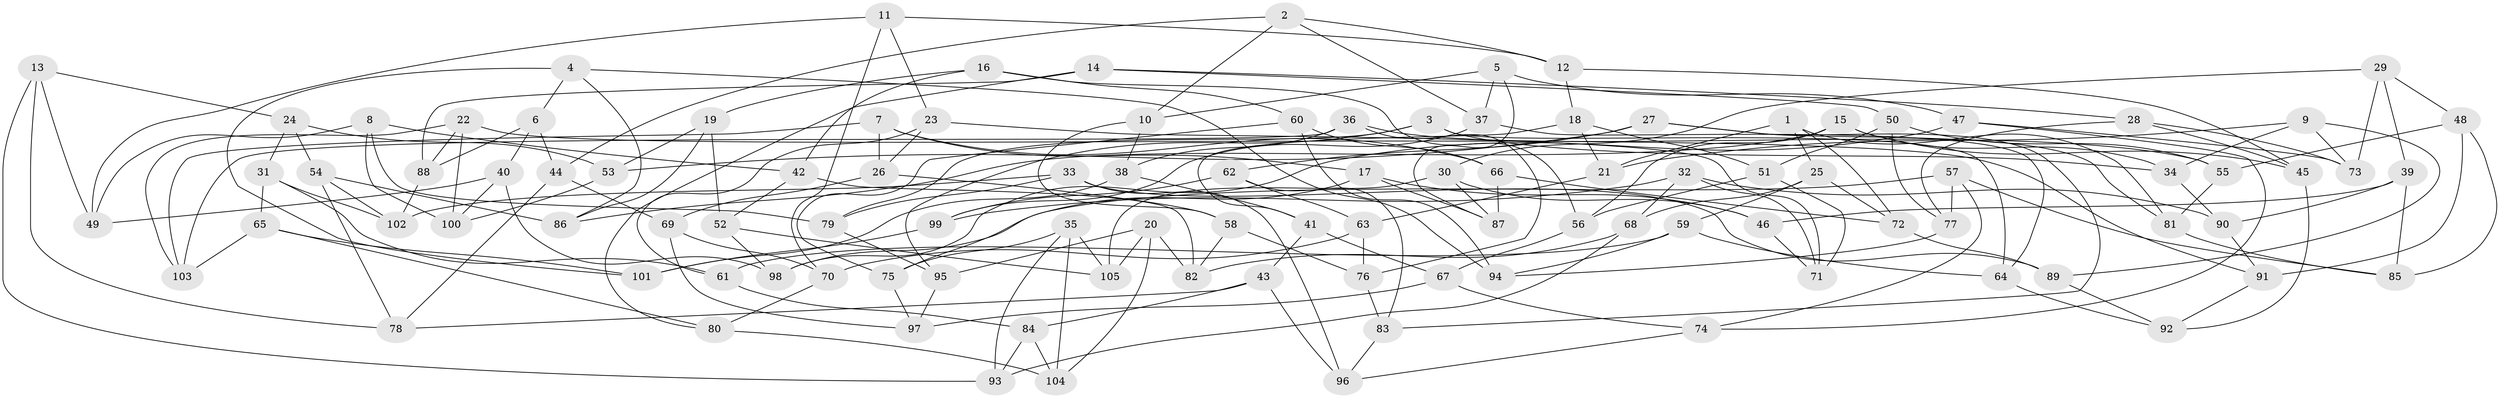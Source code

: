 // coarse degree distribution, {5: 0.08196721311475409, 6: 0.639344262295082, 4: 0.26229508196721313, 3: 0.01639344262295082}
// Generated by graph-tools (version 1.1) at 2025/24/03/03/25 07:24:26]
// undirected, 105 vertices, 210 edges
graph export_dot {
graph [start="1"]
  node [color=gray90,style=filled];
  1;
  2;
  3;
  4;
  5;
  6;
  7;
  8;
  9;
  10;
  11;
  12;
  13;
  14;
  15;
  16;
  17;
  18;
  19;
  20;
  21;
  22;
  23;
  24;
  25;
  26;
  27;
  28;
  29;
  30;
  31;
  32;
  33;
  34;
  35;
  36;
  37;
  38;
  39;
  40;
  41;
  42;
  43;
  44;
  45;
  46;
  47;
  48;
  49;
  50;
  51;
  52;
  53;
  54;
  55;
  56;
  57;
  58;
  59;
  60;
  61;
  62;
  63;
  64;
  65;
  66;
  67;
  68;
  69;
  70;
  71;
  72;
  73;
  74;
  75;
  76;
  77;
  78;
  79;
  80;
  81;
  82;
  83;
  84;
  85;
  86;
  87;
  88;
  89;
  90;
  91;
  92;
  93;
  94;
  95;
  96;
  97;
  98;
  99;
  100;
  101;
  102;
  103;
  104;
  105;
  1 -- 72;
  1 -- 81;
  1 -- 25;
  1 -- 21;
  2 -- 44;
  2 -- 37;
  2 -- 10;
  2 -- 12;
  3 -- 64;
  3 -- 34;
  3 -- 79;
  3 -- 95;
  4 -- 101;
  4 -- 94;
  4 -- 6;
  4 -- 86;
  5 -- 10;
  5 -- 47;
  5 -- 87;
  5 -- 37;
  6 -- 88;
  6 -- 40;
  6 -- 44;
  7 -- 17;
  7 -- 26;
  7 -- 103;
  7 -- 66;
  8 -- 42;
  8 -- 49;
  8 -- 79;
  8 -- 100;
  9 -- 34;
  9 -- 73;
  9 -- 89;
  9 -- 21;
  10 -- 58;
  10 -- 38;
  11 -- 12;
  11 -- 49;
  11 -- 70;
  11 -- 23;
  12 -- 18;
  12 -- 45;
  13 -- 49;
  13 -- 93;
  13 -- 78;
  13 -- 24;
  14 -- 28;
  14 -- 88;
  14 -- 50;
  14 -- 80;
  15 -- 56;
  15 -- 86;
  15 -- 45;
  15 -- 34;
  16 -- 56;
  16 -- 60;
  16 -- 19;
  16 -- 42;
  17 -- 46;
  17 -- 87;
  17 -- 75;
  18 -- 51;
  18 -- 21;
  18 -- 41;
  19 -- 52;
  19 -- 86;
  19 -- 53;
  20 -- 105;
  20 -- 104;
  20 -- 82;
  20 -- 95;
  21 -- 63;
  22 -- 100;
  22 -- 88;
  22 -- 91;
  22 -- 103;
  23 -- 71;
  23 -- 26;
  23 -- 61;
  24 -- 53;
  24 -- 54;
  24 -- 31;
  25 -- 68;
  25 -- 72;
  25 -- 59;
  26 -- 58;
  26 -- 69;
  27 -- 81;
  27 -- 53;
  27 -- 62;
  27 -- 83;
  28 -- 73;
  28 -- 45;
  28 -- 77;
  29 -- 39;
  29 -- 30;
  29 -- 48;
  29 -- 73;
  30 -- 105;
  30 -- 46;
  30 -- 87;
  31 -- 102;
  31 -- 61;
  31 -- 65;
  32 -- 71;
  32 -- 90;
  32 -- 99;
  32 -- 68;
  33 -- 96;
  33 -- 79;
  33 -- 102;
  33 -- 89;
  34 -- 90;
  35 -- 93;
  35 -- 105;
  35 -- 75;
  35 -- 104;
  36 -- 38;
  36 -- 76;
  36 -- 55;
  36 -- 103;
  37 -- 64;
  37 -- 99;
  38 -- 41;
  38 -- 101;
  39 -- 46;
  39 -- 90;
  39 -- 85;
  40 -- 98;
  40 -- 100;
  40 -- 49;
  41 -- 67;
  41 -- 43;
  42 -- 52;
  42 -- 82;
  43 -- 96;
  43 -- 84;
  43 -- 78;
  44 -- 78;
  44 -- 69;
  45 -- 92;
  46 -- 71;
  47 -- 98;
  47 -- 73;
  47 -- 74;
  48 -- 85;
  48 -- 91;
  48 -- 55;
  50 -- 55;
  50 -- 77;
  50 -- 51;
  51 -- 56;
  51 -- 71;
  52 -- 98;
  52 -- 105;
  53 -- 100;
  54 -- 78;
  54 -- 86;
  54 -- 102;
  55 -- 81;
  56 -- 67;
  57 -- 74;
  57 -- 98;
  57 -- 85;
  57 -- 77;
  58 -- 82;
  58 -- 76;
  59 -- 61;
  59 -- 64;
  59 -- 94;
  60 -- 94;
  60 -- 75;
  60 -- 66;
  61 -- 84;
  62 -- 83;
  62 -- 99;
  62 -- 63;
  63 -- 76;
  63 -- 70;
  64 -- 92;
  65 -- 103;
  65 -- 80;
  65 -- 101;
  66 -- 72;
  66 -- 87;
  67 -- 97;
  67 -- 74;
  68 -- 93;
  68 -- 82;
  69 -- 97;
  69 -- 70;
  70 -- 80;
  72 -- 89;
  74 -- 96;
  75 -- 97;
  76 -- 83;
  77 -- 94;
  79 -- 95;
  80 -- 104;
  81 -- 85;
  83 -- 96;
  84 -- 104;
  84 -- 93;
  88 -- 102;
  89 -- 92;
  90 -- 91;
  91 -- 92;
  95 -- 97;
  99 -- 101;
}
